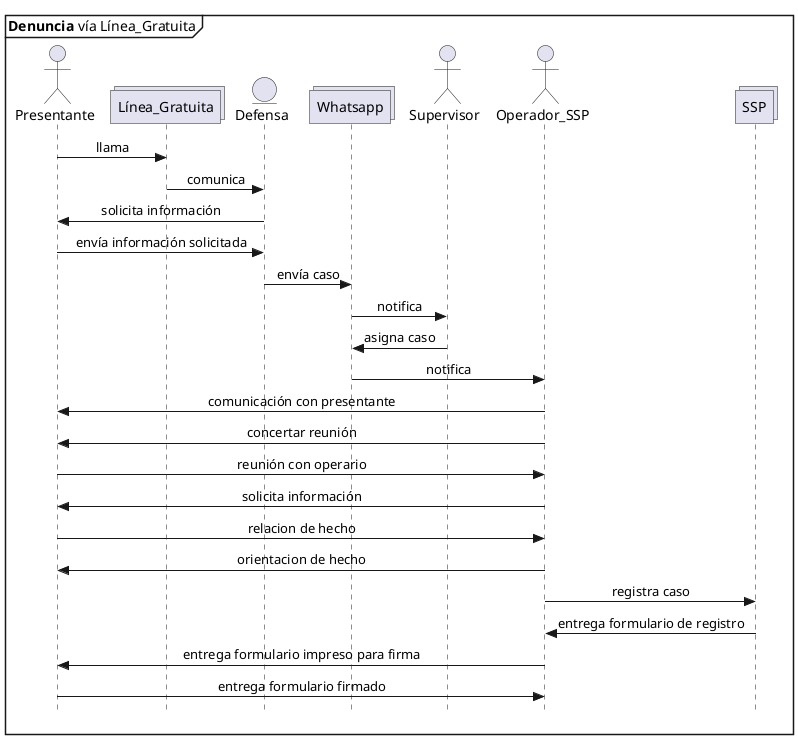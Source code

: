 @startuml Denuncia_Linea_Gratuita
skinparam Style strictuml
skinparam SequenceMessageAlignment center

mainframe **Denuncia** vía Línea_Gratuita

actor Presentante as pre
collections Línea_Gratuita
entity Defensa as def
collections Whatsapp as wap
actor Supervisor as sup
actor Operador_SSP as opssp
collections SSP

pre -> Línea_Gratuita : llama
Línea_Gratuita -> def : comunica
def -> pre : solicita información
pre -> def : envía información solicitada
def->wap : envía caso
wap->sup : notifica
sup->wap : asigna caso
wap->opssp : notifica
opssp->pre:comunicación con presentante
opssp->pre:concertar reunión
pre->opssp:reunión con operario
opssp -> pre : solicita información
pre->opssp:relacion de hecho
opssp->pre:orientacion de hecho
opssp->SSP:registra caso
SSP->opssp: entrega formulario de registro
opssp->pre:entrega formulario impreso para firma
pre->opssp:entrega formulario firmado


@enduml